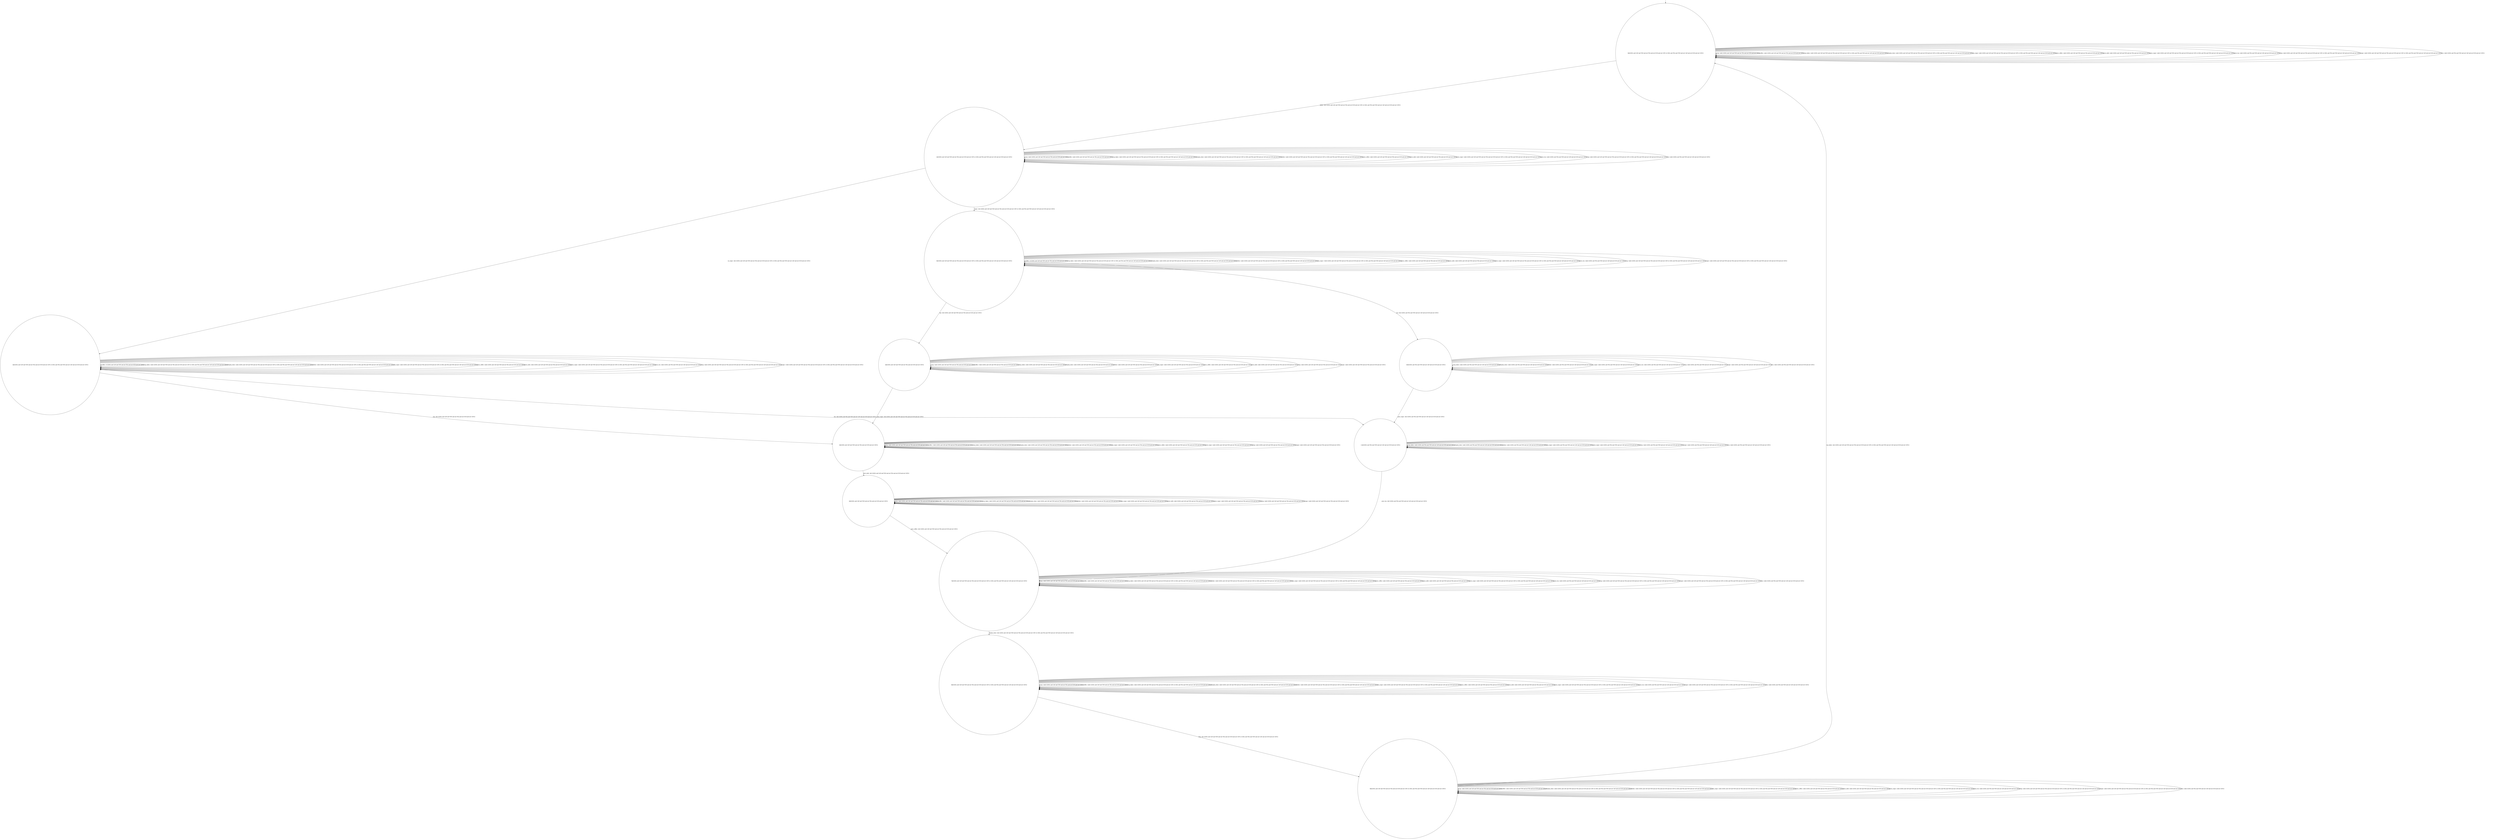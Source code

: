 digraph g {
	edge [lblstyle="above, sloped"];
	s0 [shape="circle" label="0@[((DOL and CAP and TON and not TEA and not EUR and not COF) or (DOL and TEA and TON and not CAP and not EUR and not COF))]"];
	s1 [shape="circle" label="1@[((DOL and CAP and TON and not TEA and not EUR and not COF) or (DOL and TEA and TON and not CAP and not EUR and not COF))]"];
	s2 [shape="circle" label="2@[((DOL and CAP and TON and not TEA and not EUR and not COF) or (DOL and TEA and TON and not CAP and not EUR and not COF))]"];
	s3 [shape="circle" label="3@[((DOL and CAP and TON and not TEA and not EUR and not COF) or (DOL and TEA and TON and not CAP and not EUR and not COF))]"];
	s4 [shape="circle" label="4@[((DOL and CAP and TON and not TEA and not EUR and not COF))]"];
	s5 [shape="circle" label="5@[((DOL and CAP and TON and not TEA and not EUR and not COF))]"];
	s6 [shape="circle" label="6@[((DOL and CAP and TON and not TEA and not EUR and not COF))]"];
	s7 [shape="circle" label="7@[((DOL and CAP and TON and not TEA and not EUR and not COF) or (DOL and TEA and TON and not CAP and not EUR and not COF))]"];
	s8 [shape="circle" label="8@[((DOL and CAP and TON and not TEA and not EUR and not COF) or (DOL and TEA and TON and not CAP and not EUR and not COF))]"];
	s9 [shape="circle" label="9@[((DOL and CAP and TON and not TEA and not EUR and not COF) or (DOL and TEA and TON and not CAP and not EUR and not COF))]"];
	s10 [shape="circle" label="10@[((DOL and TEA and TON and not CAP and not EUR and not COF))]"];
	s11 [shape="circle" label="11@[((DOL and TEA and TON and not CAP and not EUR and not COF))]"];
	s0 -> s0 [label="cap / nok() [((DOL and CAP and TON and not TEA and not EUR and not COF))]"];
	s0 -> s0 [label="coffee / nok() [((DOL and CAP and TON and not TEA and not EUR and not COF))]"];
	s0 -> s0 [label="cup_taken / nok() [((DOL and CAP and TON and not TEA and not EUR and not COF) or (DOL and TEA and TON and not CAP and not EUR and not COF))]"];
	s0 -> s0 [label="display_done / nok() [((DOL and CAP and TON and not TEA and not EUR and not COF) or (DOL and TEA and TON and not CAP and not EUR and not COF))]"];
	s0 -> s1 [label="dollar / ok() [((DOL and CAP and TON and not TEA and not EUR and not COF) or (DOL and TEA and TON and not CAP and not EUR and not COF))]"];
	s0 -> s0 [label="no_sugar / nok() [((DOL and CAP and TON and not TEA and not EUR and not COF) or (DOL and TEA and TON and not CAP and not EUR and not COF))]"];
	s0 -> s0 [label="pour_coffee / nok() [((DOL and CAP and TON and not TEA and not EUR and not COF))]"];
	s0 -> s0 [label="pour_milk / nok() [((DOL and CAP and TON and not TEA and not EUR and not COF))]"];
	s0 -> s0 [label="pour_sugar / nok() [((DOL and CAP and TON and not TEA and not EUR and not COF) or (DOL and TEA and TON and not CAP and not EUR and not COF))]"];
	s0 -> s0 [label="pour_tea / nok() [((DOL and TEA and TON and not CAP and not EUR and not COF))]"];
	s0 -> s0 [label="ring / nok() [((DOL and CAP and TON and not TEA and not EUR and not COF) or (DOL and TEA and TON and not CAP and not EUR and not COF))]"];
	s0 -> s0 [label="sugar / nok() [((DOL and CAP and TON and not TEA and not EUR and not COF) or (DOL and TEA and TON and not CAP and not EUR and not COF))]"];
	s0 -> s0 [label="tea / nok() [((DOL and TEA and TON and not CAP and not EUR and not COF))]"];
	s1 -> s1 [label="cap / nok() [((DOL and CAP and TON and not TEA and not EUR and not COF))]"];
	s1 -> s1 [label="coffee / nok() [((DOL and CAP and TON and not TEA and not EUR and not COF))]"];
	s1 -> s1 [label="cup_taken / nok() [((DOL and CAP and TON and not TEA and not EUR and not COF) or (DOL and TEA and TON and not CAP and not EUR and not COF))]"];
	s1 -> s1 [label="display_done / nok() [((DOL and CAP and TON and not TEA and not EUR and not COF) or (DOL and TEA and TON and not CAP and not EUR and not COF))]"];
	s1 -> s1 [label="dollar / nok() [((DOL and CAP and TON and not TEA and not EUR and not COF) or (DOL and TEA and TON and not CAP and not EUR and not COF))]"];
	s1 -> s2 [label="no_sugar / ok() [((DOL and CAP and TON and not TEA and not EUR and not COF) or (DOL and TEA and TON and not CAP and not EUR and not COF))]"];
	s1 -> s1 [label="pour_coffee / nok() [((DOL and CAP and TON and not TEA and not EUR and not COF))]"];
	s1 -> s1 [label="pour_milk / nok() [((DOL and CAP and TON and not TEA and not EUR and not COF))]"];
	s1 -> s1 [label="pour_sugar / nok() [((DOL and CAP and TON and not TEA and not EUR and not COF) or (DOL and TEA and TON and not CAP and not EUR and not COF))]"];
	s1 -> s1 [label="pour_tea / nok() [((DOL and TEA and TON and not CAP and not EUR and not COF))]"];
	s1 -> s1 [label="ring / nok() [((DOL and CAP and TON and not TEA and not EUR and not COF) or (DOL and TEA and TON and not CAP and not EUR and not COF))]"];
	s1 -> s3 [label="sugar / ok() [((DOL and CAP and TON and not TEA and not EUR and not COF) or (DOL and TEA and TON and not CAP and not EUR and not COF))]"];
	s1 -> s1 [label="tea / nok() [((DOL and TEA and TON and not CAP and not EUR and not COF))]"];
	s2 -> s5 [label="cap / ok() [((DOL and CAP and TON and not TEA and not EUR and not COF))]"];
	s2 -> s2 [label="coffee / Ω [((DOL and CAP and TON and not TEA and not EUR and not COF))]"];
	s2 -> s2 [label="cup_taken / nok() [((DOL and CAP and TON and not TEA and not EUR and not COF) or (DOL and TEA and TON and not CAP and not EUR and not COF))]"];
	s2 -> s2 [label="display_done / nok() [((DOL and CAP and TON and not TEA and not EUR and not COF) or (DOL and TEA and TON and not CAP and not EUR and not COF))]"];
	s2 -> s2 [label="dollar / nok() [((DOL and CAP and TON and not TEA and not EUR and not COF) or (DOL and TEA and TON and not CAP and not EUR and not COF))]"];
	s2 -> s2 [label="no_sugar / nok() [((DOL and CAP and TON and not TEA and not EUR and not COF) or (DOL and TEA and TON and not CAP and not EUR and not COF))]"];
	s2 -> s2 [label="pour_coffee / nok() [((DOL and CAP and TON and not TEA and not EUR and not COF))]"];
	s2 -> s2 [label="pour_milk / nok() [((DOL and CAP and TON and not TEA and not EUR and not COF))]"];
	s2 -> s2 [label="pour_sugar / nok() [((DOL and CAP and TON and not TEA and not EUR and not COF) or (DOL and TEA and TON and not CAP and not EUR and not COF))]"];
	s2 -> s2 [label="pour_tea / nok() [((DOL and TEA and TON and not CAP and not EUR and not COF))]"];
	s2 -> s2 [label="ring / nok() [((DOL and CAP and TON and not TEA and not EUR and not COF) or (DOL and TEA and TON and not CAP and not EUR and not COF))]"];
	s2 -> s2 [label="sugar / void() [((DOL and CAP and TON and not TEA and not EUR and not COF) or (DOL and TEA and TON and not CAP and not EUR and not COF))]"];
	s2 -> s11 [label="tea / ok() [((DOL and TEA and TON and not CAP and not EUR and not COF))]"];
	s3 -> s4 [label="cap / ok() [((DOL and CAP and TON and not TEA and not EUR and not COF))]"];
	s3 -> s3 [label="coffee / Ω [((DOL and CAP and TON and not TEA and not EUR and not COF))]"];
	s3 -> s3 [label="cup_taken / nok() [((DOL and CAP and TON and not TEA and not EUR and not COF) or (DOL and TEA and TON and not CAP and not EUR and not COF))]"];
	s3 -> s3 [label="display_done / nok() [((DOL and CAP and TON and not TEA and not EUR and not COF) or (DOL and TEA and TON and not CAP and not EUR and not COF))]"];
	s3 -> s3 [label="dollar / nok() [((DOL and CAP and TON and not TEA and not EUR and not COF) or (DOL and TEA and TON and not CAP and not EUR and not COF))]"];
	s3 -> s3 [label="no_sugar / void() [((DOL and CAP and TON and not TEA and not EUR and not COF) or (DOL and TEA and TON and not CAP and not EUR and not COF))]"];
	s3 -> s3 [label="pour_coffee / nok() [((DOL and CAP and TON and not TEA and not EUR and not COF))]"];
	s3 -> s3 [label="pour_milk / nok() [((DOL and CAP and TON and not TEA and not EUR and not COF))]"];
	s3 -> s3 [label="pour_sugar / nok() [((DOL and CAP and TON and not TEA and not EUR and not COF) or (DOL and TEA and TON and not CAP and not EUR and not COF))]"];
	s3 -> s3 [label="pour_tea / nok() [((DOL and TEA and TON and not CAP and not EUR and not COF))]"];
	s3 -> s3 [label="ring / nok() [((DOL and CAP and TON and not TEA and not EUR and not COF) or (DOL and TEA and TON and not CAP and not EUR and not COF))]"];
	s3 -> s3 [label="sugar / nok() [((DOL and CAP and TON and not TEA and not EUR and not COF) or (DOL and TEA and TON and not CAP and not EUR and not COF))]"];
	s3 -> s10 [label="tea / ok() [((DOL and TEA and TON and not CAP and not EUR and not COF))]"];
	s4 -> s4 [label="cap / nok() [((DOL and CAP and TON and not TEA and not EUR and not COF))]"];
	s4 -> s4 [label="coffee / void() [((DOL and CAP and TON and not TEA and not EUR and not COF))]"];
	s4 -> s4 [label="cup_taken / nok() [((DOL and CAP and TON and not TEA and not EUR and not COF))]"];
	s4 -> s4 [label="display_done / nok() [((DOL and CAP and TON and not TEA and not EUR and not COF))]"];
	s4 -> s4 [label="dollar / nok() [((DOL and CAP and TON and not TEA and not EUR and not COF))]"];
	s4 -> s4 [label="no_sugar / nok() [((DOL and CAP and TON and not TEA and not EUR and not COF))]"];
	s4 -> s4 [label="pour_coffee / nok() [((DOL and CAP and TON and not TEA and not EUR and not COF))]"];
	s4 -> s4 [label="pour_milk / nok() [((DOL and CAP and TON and not TEA and not EUR and not COF))]"];
	s4 -> s5 [label="pour_sugar / ok() [((DOL and CAP and TON and not TEA and not EUR and not COF))]"];
	s4 -> s4 [label="ring / nok() [((DOL and CAP and TON and not TEA and not EUR and not COF))]"];
	s4 -> s4 [label="sugar / nok() [((DOL and CAP and TON and not TEA and not EUR and not COF))]"];
	s5 -> s5 [label="cap / nok() [((DOL and CAP and TON and not TEA and not EUR and not COF))]"];
	s5 -> s5 [label="coffee / void() [((DOL and CAP and TON and not TEA and not EUR and not COF))]"];
	s5 -> s5 [label="cup_taken / nok() [((DOL and CAP and TON and not TEA and not EUR and not COF))]"];
	s5 -> s5 [label="display_done / nok() [((DOL and CAP and TON and not TEA and not EUR and not COF))]"];
	s5 -> s5 [label="dollar / nok() [((DOL and CAP and TON and not TEA and not EUR and not COF))]"];
	s5 -> s5 [label="no_sugar / nok() [((DOL and CAP and TON and not TEA and not EUR and not COF))]"];
	s5 -> s5 [label="pour_coffee / nok() [((DOL and CAP and TON and not TEA and not EUR and not COF))]"];
	s5 -> s6 [label="pour_milk / ok() [((DOL and CAP and TON and not TEA and not EUR and not COF))]"];
	s5 -> s5 [label="pour_sugar / nok() [((DOL and CAP and TON and not TEA and not EUR and not COF))]"];
	s5 -> s5 [label="ring / nok() [((DOL and CAP and TON and not TEA and not EUR and not COF))]"];
	s5 -> s5 [label="sugar / nok() [((DOL and CAP and TON and not TEA and not EUR and not COF))]"];
	s6 -> s6 [label="cap / nok() [((DOL and CAP and TON and not TEA and not EUR and not COF))]"];
	s6 -> s6 [label="coffee / nok() [((DOL and CAP and TON and not TEA and not EUR and not COF))]"];
	s6 -> s6 [label="cup_taken / nok() [((DOL and CAP and TON and not TEA and not EUR and not COF))]"];
	s6 -> s6 [label="display_done / nok() [((DOL and CAP and TON and not TEA and not EUR and not COF))]"];
	s6 -> s6 [label="dollar / nok() [((DOL and CAP and TON and not TEA and not EUR and not COF))]"];
	s6 -> s6 [label="no_sugar / nok() [((DOL and CAP and TON and not TEA and not EUR and not COF))]"];
	s6 -> s7 [label="pour_coffee / ok() [((DOL and CAP and TON and not TEA and not EUR and not COF))]"];
	s6 -> s6 [label="pour_milk / nok() [((DOL and CAP and TON and not TEA and not EUR and not COF))]"];
	s6 -> s6 [label="pour_sugar / nok() [((DOL and CAP and TON and not TEA and not EUR and not COF))]"];
	s6 -> s6 [label="ring / nok() [((DOL and CAP and TON and not TEA and not EUR and not COF))]"];
	s6 -> s6 [label="sugar / nok() [((DOL and CAP and TON and not TEA and not EUR and not COF))]"];
	s7 -> s7 [label="cap / nok() [((DOL and CAP and TON and not TEA and not EUR and not COF))]"];
	s7 -> s7 [label="coffee / nok() [((DOL and CAP and TON and not TEA and not EUR and not COF))]"];
	s7 -> s7 [label="cup_taken / nok() [((DOL and CAP and TON and not TEA and not EUR and not COF) or (DOL and TEA and TON and not CAP and not EUR and not COF))]"];
	s7 -> s8 [label="display_done / ok() [((DOL and CAP and TON and not TEA and not EUR and not COF) or (DOL and TEA and TON and not CAP and not EUR and not COF))]"];
	s7 -> s7 [label="dollar / nok() [((DOL and CAP and TON and not TEA and not EUR and not COF) or (DOL and TEA and TON and not CAP and not EUR and not COF))]"];
	s7 -> s7 [label="no_sugar / nok() [((DOL and CAP and TON and not TEA and not EUR and not COF) or (DOL and TEA and TON and not CAP and not EUR and not COF))]"];
	s7 -> s7 [label="pour_coffee / nok() [((DOL and CAP and TON and not TEA and not EUR and not COF))]"];
	s7 -> s7 [label="pour_milk / nok() [((DOL and CAP and TON and not TEA and not EUR and not COF))]"];
	s7 -> s7 [label="pour_sugar / nok() [((DOL and CAP and TON and not TEA and not EUR and not COF) or (DOL and TEA and TON and not CAP and not EUR and not COF))]"];
	s7 -> s7 [label="pour_tea / nok() [((DOL and TEA and TON and not CAP and not EUR and not COF))]"];
	s7 -> s7 [label="ring / nok() [((DOL and CAP and TON and not TEA and not EUR and not COF) or (DOL and TEA and TON and not CAP and not EUR and not COF))]"];
	s7 -> s7 [label="sugar / nok() [((DOL and CAP and TON and not TEA and not EUR and not COF) or (DOL and TEA and TON and not CAP and not EUR and not COF))]"];
	s7 -> s7 [label="tea / nok() [((DOL and TEA and TON and not CAP and not EUR and not COF))]"];
	s8 -> s8 [label="cap / nok() [((DOL and CAP and TON and not TEA and not EUR and not COF))]"];
	s8 -> s8 [label="coffee / nok() [((DOL and CAP and TON and not TEA and not EUR and not COF))]"];
	s8 -> s8 [label="cup_taken / nok() [((DOL and CAP and TON and not TEA and not EUR and not COF) or (DOL and TEA and TON and not CAP and not EUR and not COF))]"];
	s8 -> s8 [label="display_done / nok() [((DOL and CAP and TON and not TEA and not EUR and not COF) or (DOL and TEA and TON and not CAP and not EUR and not COF))]"];
	s8 -> s8 [label="dollar / nok() [((DOL and CAP and TON and not TEA and not EUR and not COF) or (DOL and TEA and TON and not CAP and not EUR and not COF))]"];
	s8 -> s8 [label="no_sugar / nok() [((DOL and CAP and TON and not TEA and not EUR and not COF) or (DOL and TEA and TON and not CAP and not EUR and not COF))]"];
	s8 -> s8 [label="pour_coffee / nok() [((DOL and CAP and TON and not TEA and not EUR and not COF))]"];
	s8 -> s8 [label="pour_milk / nok() [((DOL and CAP and TON and not TEA and not EUR and not COF))]"];
	s8 -> s8 [label="pour_sugar / nok() [((DOL and CAP and TON and not TEA and not EUR and not COF) or (DOL and TEA and TON and not CAP and not EUR and not COF))]"];
	s8 -> s8 [label="pour_tea / nok() [((DOL and TEA and TON and not CAP and not EUR and not COF))]"];
	s8 -> s9 [label="ring / ok() [((DOL and CAP and TON and not TEA and not EUR and not COF) or (DOL and TEA and TON and not CAP and not EUR and not COF))]"];
	s8 -> s8 [label="sugar / nok() [((DOL and CAP and TON and not TEA and not EUR and not COF) or (DOL and TEA and TON and not CAP and not EUR and not COF))]"];
	s8 -> s8 [label="tea / nok() [((DOL and TEA and TON and not CAP and not EUR and not COF))]"];
	s9 -> s9 [label="cap / nok() [((DOL and CAP and TON and not TEA and not EUR and not COF))]"];
	s9 -> s9 [label="coffee / nok() [((DOL and CAP and TON and not TEA and not EUR and not COF))]"];
	s9 -> s0 [label="cup_taken / ok() [((DOL and CAP and TON and not TEA and not EUR and not COF) or (DOL and TEA and TON and not CAP and not EUR and not COF))]"];
	s9 -> s9 [label="display_done / nok() [((DOL and CAP and TON and not TEA and not EUR and not COF) or (DOL and TEA and TON and not CAP and not EUR and not COF))]"];
	s9 -> s9 [label="dollar / nok() [((DOL and CAP and TON and not TEA and not EUR and not COF) or (DOL and TEA and TON and not CAP and not EUR and not COF))]"];
	s9 -> s9 [label="no_sugar / nok() [((DOL and CAP and TON and not TEA and not EUR and not COF) or (DOL and TEA and TON and not CAP and not EUR and not COF))]"];
	s9 -> s9 [label="pour_coffee / nok() [((DOL and CAP and TON and not TEA and not EUR and not COF))]"];
	s9 -> s9 [label="pour_milk / nok() [((DOL and CAP and TON and not TEA and not EUR and not COF))]"];
	s9 -> s9 [label="pour_sugar / nok() [((DOL and CAP and TON and not TEA and not EUR and not COF) or (DOL and TEA and TON and not CAP and not EUR and not COF))]"];
	s9 -> s9 [label="pour_tea / nok() [((DOL and TEA and TON and not CAP and not EUR and not COF))]"];
	s9 -> s9 [label="ring / nok() [((DOL and CAP and TON and not TEA and not EUR and not COF) or (DOL and TEA and TON and not CAP and not EUR and not COF))]"];
	s9 -> s9 [label="sugar / nok() [((DOL and CAP and TON and not TEA and not EUR and not COF) or (DOL and TEA and TON and not CAP and not EUR and not COF))]"];
	s9 -> s9 [label="tea / nok() [((DOL and TEA and TON and not CAP and not EUR and not COF))]"];
	s10 -> s10 [label="cup_taken / nok() [((DOL and TEA and TON and not CAP and not EUR and not COF))]"];
	s10 -> s10 [label="display_done / nok() [((DOL and TEA and TON and not CAP and not EUR and not COF))]"];
	s10 -> s10 [label="dollar / nok() [((DOL and TEA and TON and not CAP and not EUR and not COF))]"];
	s10 -> s10 [label="no_sugar / nok() [((DOL and TEA and TON and not CAP and not EUR and not COF))]"];
	s10 -> s11 [label="pour_sugar / ok() [((DOL and TEA and TON and not CAP and not EUR and not COF))]"];
	s10 -> s10 [label="pour_tea / nok() [((DOL and TEA and TON and not CAP and not EUR and not COF))]"];
	s10 -> s10 [label="ring / nok() [((DOL and TEA and TON and not CAP and not EUR and not COF))]"];
	s10 -> s10 [label="sugar / nok() [((DOL and TEA and TON and not CAP and not EUR and not COF))]"];
	s10 -> s10 [label="tea / nok() [((DOL and TEA and TON and not CAP and not EUR and not COF))]"];
	s11 -> s11 [label="cup_taken / nok() [((DOL and TEA and TON and not CAP and not EUR and not COF))]"];
	s11 -> s11 [label="display_done / nok() [((DOL and TEA and TON and not CAP and not EUR and not COF))]"];
	s11 -> s11 [label="dollar / nok() [((DOL and TEA and TON and not CAP and not EUR and not COF))]"];
	s11 -> s11 [label="no_sugar / nok() [((DOL and TEA and TON and not CAP and not EUR and not COF))]"];
	s11 -> s11 [label="pour_sugar / nok() [((DOL and TEA and TON and not CAP and not EUR and not COF))]"];
	s11 -> s7 [label="pour_tea / ok() [((DOL and TEA and TON and not CAP and not EUR and not COF))]"];
	s11 -> s11 [label="ring / nok() [((DOL and TEA and TON and not CAP and not EUR and not COF))]"];
	s11 -> s11 [label="sugar / nok() [((DOL and TEA and TON and not CAP and not EUR and not COF))]"];
	s11 -> s11 [label="tea / nok() [((DOL and TEA and TON and not CAP and not EUR and not COF))]"];
	__start0 [label="" shape="none" width="0" height="0"];
	__start0 -> s0;
}